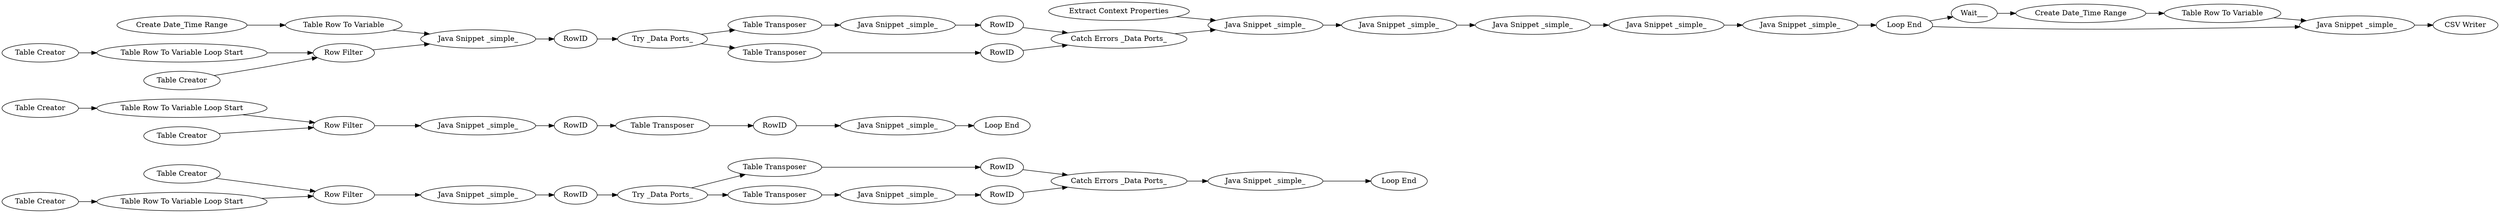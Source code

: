 digraph {
	39 -> 36
	27 -> 24
	57 -> 45
	77 -> 32
	55 -> 49
	58 -> 71
	71 -> 68
	48 -> 55
	13 -> 14
	54 -> 57
	65 -> 66
	60 -> 67
	59 -> 60
	28 -> 34
	40 -> 41
	36 -> 33
	38 -> 40
	30 -> 32
	49 -> 44
	15 -> 9
	12 -> 13
	78 -> 57
	41 -> 39
	53 -> 50
	29 -> 30
	69 -> 70
	14 -> 26
	26 -> 27
	32 -> 35
	25 -> 15
	37 -> 38
	68 -> 69
	73 -> 59
	34 -> 39
	70 -> 75
	45 -> 47
	58 -> 70
	47 -> 48
	24 -> 25
	44 -> 50
	48 -> 52
	51 -> 54
	52 -> 53
	11 -> 14
	46 -> 73
	38 -> 31
	66 -> 45
	67 -> 58
	35 -> 37
	50 -> 46
	43 -> 46
	31 -> 28
	27 [label=RowID]
	57 [label="Row Filter"]
	55 [label="Table Transposer"]
	9 [label="Loop End"]
	52 [label="Table Transposer"]
	26 [label="Java Snippet _simple_"]
	58 [label="Loop End"]
	32 [label="Row Filter"]
	78 [label="Table Creator"]
	24 [label="Table Transposer"]
	49 [label="Java Snippet _simple_"]
	41 [label=RowID]
	31 [label="Table Transposer"]
	51 [label="Table Creator"]
	15 [label="Java Snippet _simple_"]
	25 [label=RowID]
	54 [label="Table Row To Variable Loop Start"]
	33 [label="Loop End"]
	12 [label="Table Creator"]
	59 [label="Java Snippet _simple_"]
	75 [label="CSV Writer"]
	48 [label="Try _Data Ports_"]
	50 [label="Catch Errors _Data Ports_"]
	53 [label=RowID]
	68 [label="Create Date_Time Range"]
	28 [label="Java Snippet _simple_"]
	67 [label="Java Snippet _simple_"]
	11 [label="Table Creator"]
	47 [label=RowID]
	77 [label="Table Creator"]
	37 [label=RowID]
	14 [label="Row Filter"]
	38 [label="Try _Data Ports_"]
	60 [label="Java Snippet _simple_"]
	43 [label="Extract Context Properties"]
	13 [label="Table Row To Variable Loop Start"]
	35 [label="Java Snippet _simple_"]
	66 [label="Table Row To Variable"]
	34 [label=RowID]
	29 [label="Table Creator"]
	44 [label=RowID]
	65 [label="Create Date_Time Range"]
	36 [label="Java Snippet _simple_"]
	70 [label="Java Snippet _simple_"]
	46 [label="Java Snippet _simple_"]
	71 [label=Wait___]
	69 [label="Table Row To Variable"]
	40 [label="Table Transposer"]
	39 [label="Catch Errors _Data Ports_"]
	73 [label="Java Snippet _simple_"]
	30 [label="Table Row To Variable Loop Start"]
	45 [label="Java Snippet _simple_"]
	rankdir=LR
}
